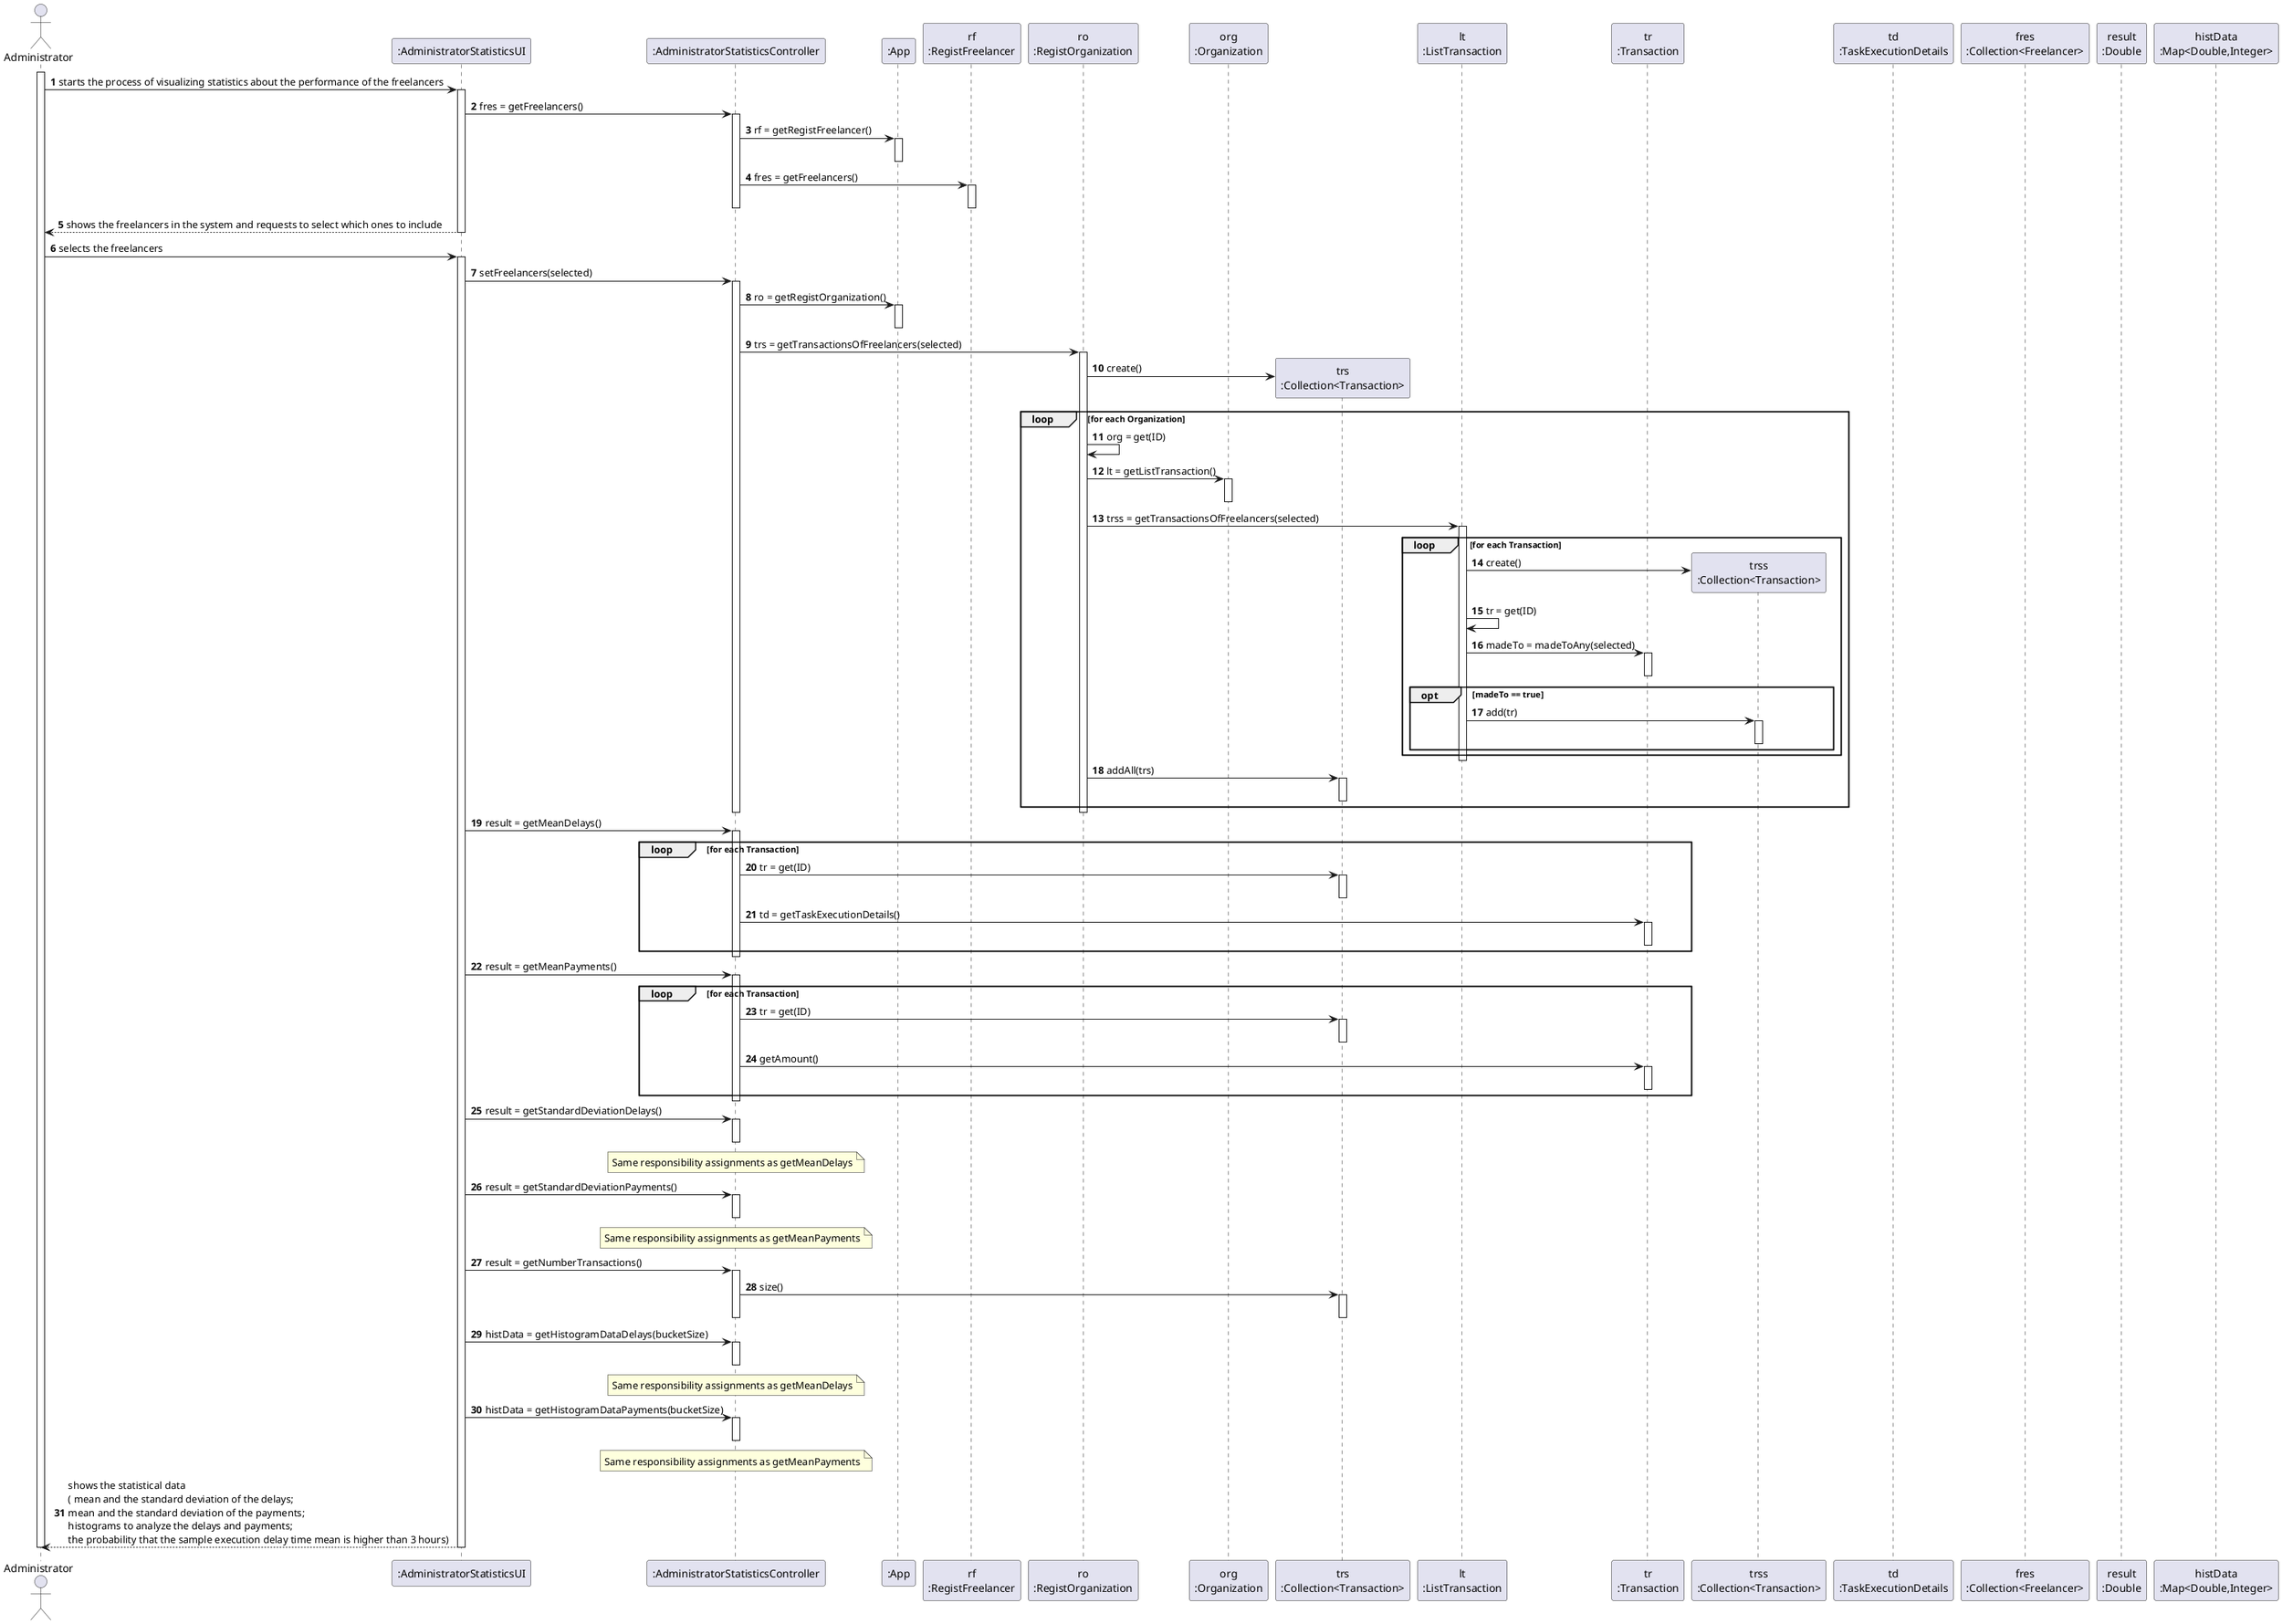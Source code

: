@startuml SD
autonumber
actor "Administrator" as A
participant ":AdministratorStatisticsUI" as ui
participant ":AdministratorStatisticsController" as ctr
participant ":App" as app
participant "rf\n:RegistFreelancer" as rf
participant "ro\n:RegistOrganization" as ro
participant "org\n:Organization" as org
participant "trs\n:Collection<Transaction>" as trs
participant "lt\n:ListTransaction" as lt
participant "tr\n:Transaction" as tr
participant "trss\n:Collection<Transaction>" as trss
participant "td\n:TaskExecutionDetails" as td
participant "fres\n:Collection<Freelancer>" as fres
participant "result\n:Double"
participant "histData\n:Map<Double,Integer>"

activate A
        A -> ui : starts the process of visualizing statistics about the performance of the freelancers
        activate ui
                ui -> ctr : fres = getFreelancers()
                activate ctr
                        ctr -> app : rf = getRegistFreelancer()
                        activate app
                        deactivate app
                        ctr -> rf : fres = getFreelancers()
                        activate rf
                        deactivate rf
                deactivate ctr
                ui --> A : shows the freelancers in the system and requests to select which ones to include
        deactivate ui
        A -> ui : selects the freelancers
        activate ui
                ui -> ctr : setFreelancers(selected)
                activate ctr
                        ctr -> app : ro = getRegistOrganization()
                        activate app
                        deactivate app
                        ctr -> ro : trs = getTransactionsOfFreelancers(selected)
                        activate ro
                                ro -> trs ** : create()
                                loop for each Organization
                                        ro -> ro : org = get(ID)
                                        ro -> org : lt = getListTransaction()
                                        activate org
                                        deactivate org
                                        ro -> lt : trss = getTransactionsOfFreelancers(selected)
                                        activate lt
                                                loop for each Transaction
                                                        lt -> trss ** : create()
                                                        lt -> lt : tr = get(ID)
                                                        lt -> tr : madeTo = madeToAny(selected)
                                                        activate tr
                                                        deactivate tr
                                                        opt madeTo == true
                                                                lt -> trss : add(tr)
                                                                activate trss
                                                                deactivate trss
                                                        end
                                                end
                                        deactivate lt
                                        ro -> trs : addAll(trs)
                                        activate trs
                                        deactivate trs
                                end
                        deactivate ro
                deactivate ctr
                ui -> ctr : result = getMeanDelays()
                activate ctr
                        loop for each Transaction
                                ctr -> trs : tr = get(ID)
                                activate trs
                                deactivate trs
                                ctr -> tr : td = getTaskExecutionDetails()
                                activate tr
                                deactivate tr
                        end
                deactivate ctr
                ui -> ctr : result = getMeanPayments()
                activate ctr
                        loop for each Transaction
                                ctr -> trs : tr = get(ID)
                                activate trs
                                deactivate trs
                                ctr -> tr : getAmount()
                                activate tr
                                deactivate tr
                        end
                deactivate ctr
                ui -> ctr : result = getStandardDeviationDelays()
                activate ctr
                        note over ctr : Same responsibility assignments as getMeanDelays
                deactivate ctr
                ui -> ctr : result = getStandardDeviationPayments()
                activate ctr
                        note over ctr : Same responsibility assignments as getMeanPayments
                deactivate ctr
                ui -> ctr : result = getNumberTransactions()
                activate ctr
                        ctr -> trs : size()
                        activate trs
                        deactivate trs
                deactivate ctr
                ui -> ctr : histData = getHistogramDataDelays(bucketSize)
                activate ctr
                        note over ctr : Same responsibility assignments as getMeanDelays
                deactivate ctr
                ui -> ctr : histData = getHistogramDataPayments(bucketSize)
                activate ctr
                        note over ctr : Same responsibility assignments as getMeanPayments
                deactivate ctr
                ui --> A : shows the statistical data \n( mean and the standard deviation of the delays; \nmean and the standard deviation of the payments; \nhistograms to analyze the delays and payments; \nthe probability that the sample execution delay time mean is higher than 3 hours)
        deactivate ui
deactivate A


@enduml